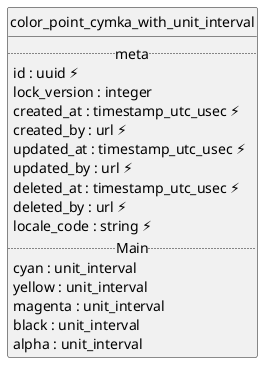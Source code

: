 @startuml uml
skinparam monochrome true
skinparam linetype ortho
hide circle

entity color_point_cymka_with_unit_interval {
  .. meta ..
  id : uuid ⚡
  lock_version : integer
  created_at : timestamp_utc_usec ⚡
  created_by : url ⚡
  updated_at : timestamp_utc_usec ⚡
  updated_by : url ⚡
  deleted_at : timestamp_utc_usec ⚡
  deleted_by : url ⚡
  locale_code : string ⚡
  .. Main ..
  cyan : unit_interval
  yellow : unit_interval
  magenta : unit_interval
  black : unit_interval
  alpha : unit_interval
}

@enduml
